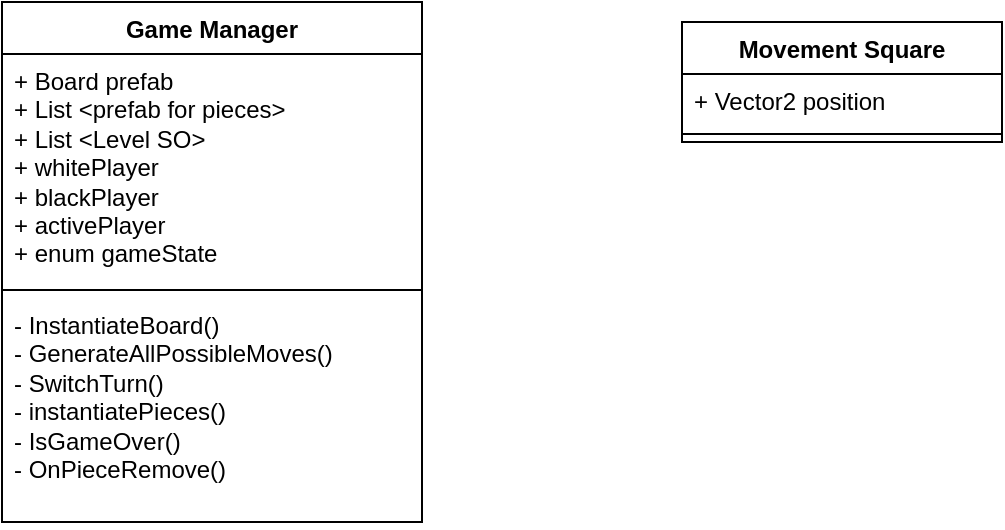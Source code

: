 <mxfile version="26.0.6">
  <diagram name="Page-1" id="kLYF4cSdOsvnM0RhAteQ">
    <mxGraphModel dx="1393" dy="755" grid="1" gridSize="10" guides="1" tooltips="1" connect="1" arrows="1" fold="1" page="1" pageScale="1" pageWidth="850" pageHeight="1100" math="0" shadow="0">
      <root>
        <mxCell id="0" />
        <mxCell id="1" parent="0" />
        <mxCell id="ogwUzt5TBPCE8RQowMsZ-5" value="Game Manager" style="swimlane;fontStyle=1;align=center;verticalAlign=top;childLayout=stackLayout;horizontal=1;startSize=26;horizontalStack=0;resizeParent=1;resizeParentMax=0;resizeLast=0;collapsible=1;marginBottom=0;whiteSpace=wrap;html=1;" parent="1" vertex="1">
          <mxGeometry x="160" y="120" width="210" height="260" as="geometry" />
        </mxCell>
        <mxCell id="ogwUzt5TBPCE8RQowMsZ-6" value="+ Board prefab&lt;div&gt;+ List &amp;lt;prefab for pieces&amp;gt;&lt;/div&gt;&lt;div&gt;+ List &amp;lt;Level SO&amp;gt;&lt;br&gt;&lt;div&gt;+ whitePlayer&lt;/div&gt;&lt;/div&gt;&lt;div&gt;+ blackPlayer&lt;/div&gt;&lt;div&gt;+ activePlayer&lt;/div&gt;&lt;div&gt;+ enum gameState&lt;/div&gt;" style="text;strokeColor=none;fillColor=none;align=left;verticalAlign=top;spacingLeft=4;spacingRight=4;overflow=hidden;rotatable=0;points=[[0,0.5],[1,0.5]];portConstraint=eastwest;whiteSpace=wrap;html=1;" parent="ogwUzt5TBPCE8RQowMsZ-5" vertex="1">
          <mxGeometry y="26" width="210" height="114" as="geometry" />
        </mxCell>
        <mxCell id="ogwUzt5TBPCE8RQowMsZ-7" value="" style="line;strokeWidth=1;fillColor=none;align=left;verticalAlign=middle;spacingTop=-1;spacingLeft=3;spacingRight=3;rotatable=0;labelPosition=right;points=[];portConstraint=eastwest;strokeColor=inherit;" parent="ogwUzt5TBPCE8RQowMsZ-5" vertex="1">
          <mxGeometry y="140" width="210" height="8" as="geometry" />
        </mxCell>
        <mxCell id="ogwUzt5TBPCE8RQowMsZ-8" value="- InstantiateBoard()&lt;div&gt;- GenerateAllPossibleMoves()&lt;/div&gt;&lt;div&gt;- SwitchTurn()&lt;/div&gt;&lt;div&gt;- instantiatePieces()&lt;/div&gt;&lt;div&gt;- IsGameOver()&lt;/div&gt;&lt;div&gt;- OnPieceRemove()&lt;/div&gt;" style="text;strokeColor=none;fillColor=none;align=left;verticalAlign=top;spacingLeft=4;spacingRight=4;overflow=hidden;rotatable=0;points=[[0,0.5],[1,0.5]];portConstraint=eastwest;whiteSpace=wrap;html=1;" parent="ogwUzt5TBPCE8RQowMsZ-5" vertex="1">
          <mxGeometry y="148" width="210" height="112" as="geometry" />
        </mxCell>
        <mxCell id="wDRm9eci69dv7bYKxMNr-1" value="Movement Square" style="swimlane;fontStyle=1;align=center;verticalAlign=top;childLayout=stackLayout;horizontal=1;startSize=26;horizontalStack=0;resizeParent=1;resizeParentMax=0;resizeLast=0;collapsible=1;marginBottom=0;whiteSpace=wrap;html=1;" vertex="1" parent="1">
          <mxGeometry x="500" y="130" width="160" height="60" as="geometry" />
        </mxCell>
        <mxCell id="wDRm9eci69dv7bYKxMNr-2" value="+ Vector2 position" style="text;strokeColor=none;fillColor=none;align=left;verticalAlign=top;spacingLeft=4;spacingRight=4;overflow=hidden;rotatable=0;points=[[0,0.5],[1,0.5]];portConstraint=eastwest;whiteSpace=wrap;html=1;" vertex="1" parent="wDRm9eci69dv7bYKxMNr-1">
          <mxGeometry y="26" width="160" height="26" as="geometry" />
        </mxCell>
        <mxCell id="wDRm9eci69dv7bYKxMNr-3" value="" style="line;strokeWidth=1;fillColor=none;align=left;verticalAlign=middle;spacingTop=-1;spacingLeft=3;spacingRight=3;rotatable=0;labelPosition=right;points=[];portConstraint=eastwest;strokeColor=inherit;" vertex="1" parent="wDRm9eci69dv7bYKxMNr-1">
          <mxGeometry y="52" width="160" height="8" as="geometry" />
        </mxCell>
      </root>
    </mxGraphModel>
  </diagram>
</mxfile>
